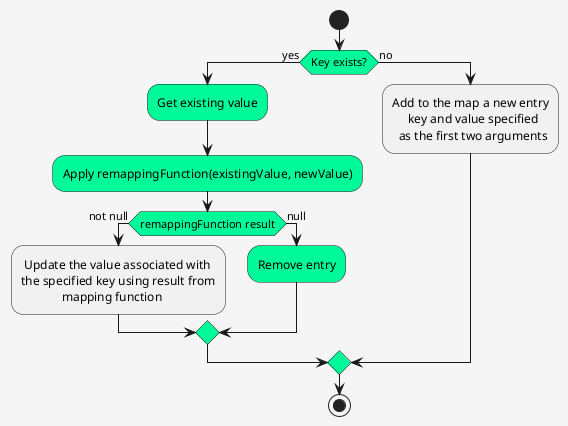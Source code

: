 @startuml
skinparam backgroundColor #F5F5F5
start
#MediumSpringGreen:if (Key exists?) then (yes)
  #MediumSpringGreen:Get existing value;
  #MediumSpringGreen:Apply remappingFunction(existingValue, newValue);
  #MediumSpringGreen:if (remappingFunction result) then (not null)
    : Update the value associated with\nthe specified key using result from\n             mapping function;
  else (null)
    #MediumSpringGreen:Remove entry;
  endif
else (no)
 :Add to the map a new entry\n     key and value specified\n  as the first two arguments;
endif
stop
@enduml

